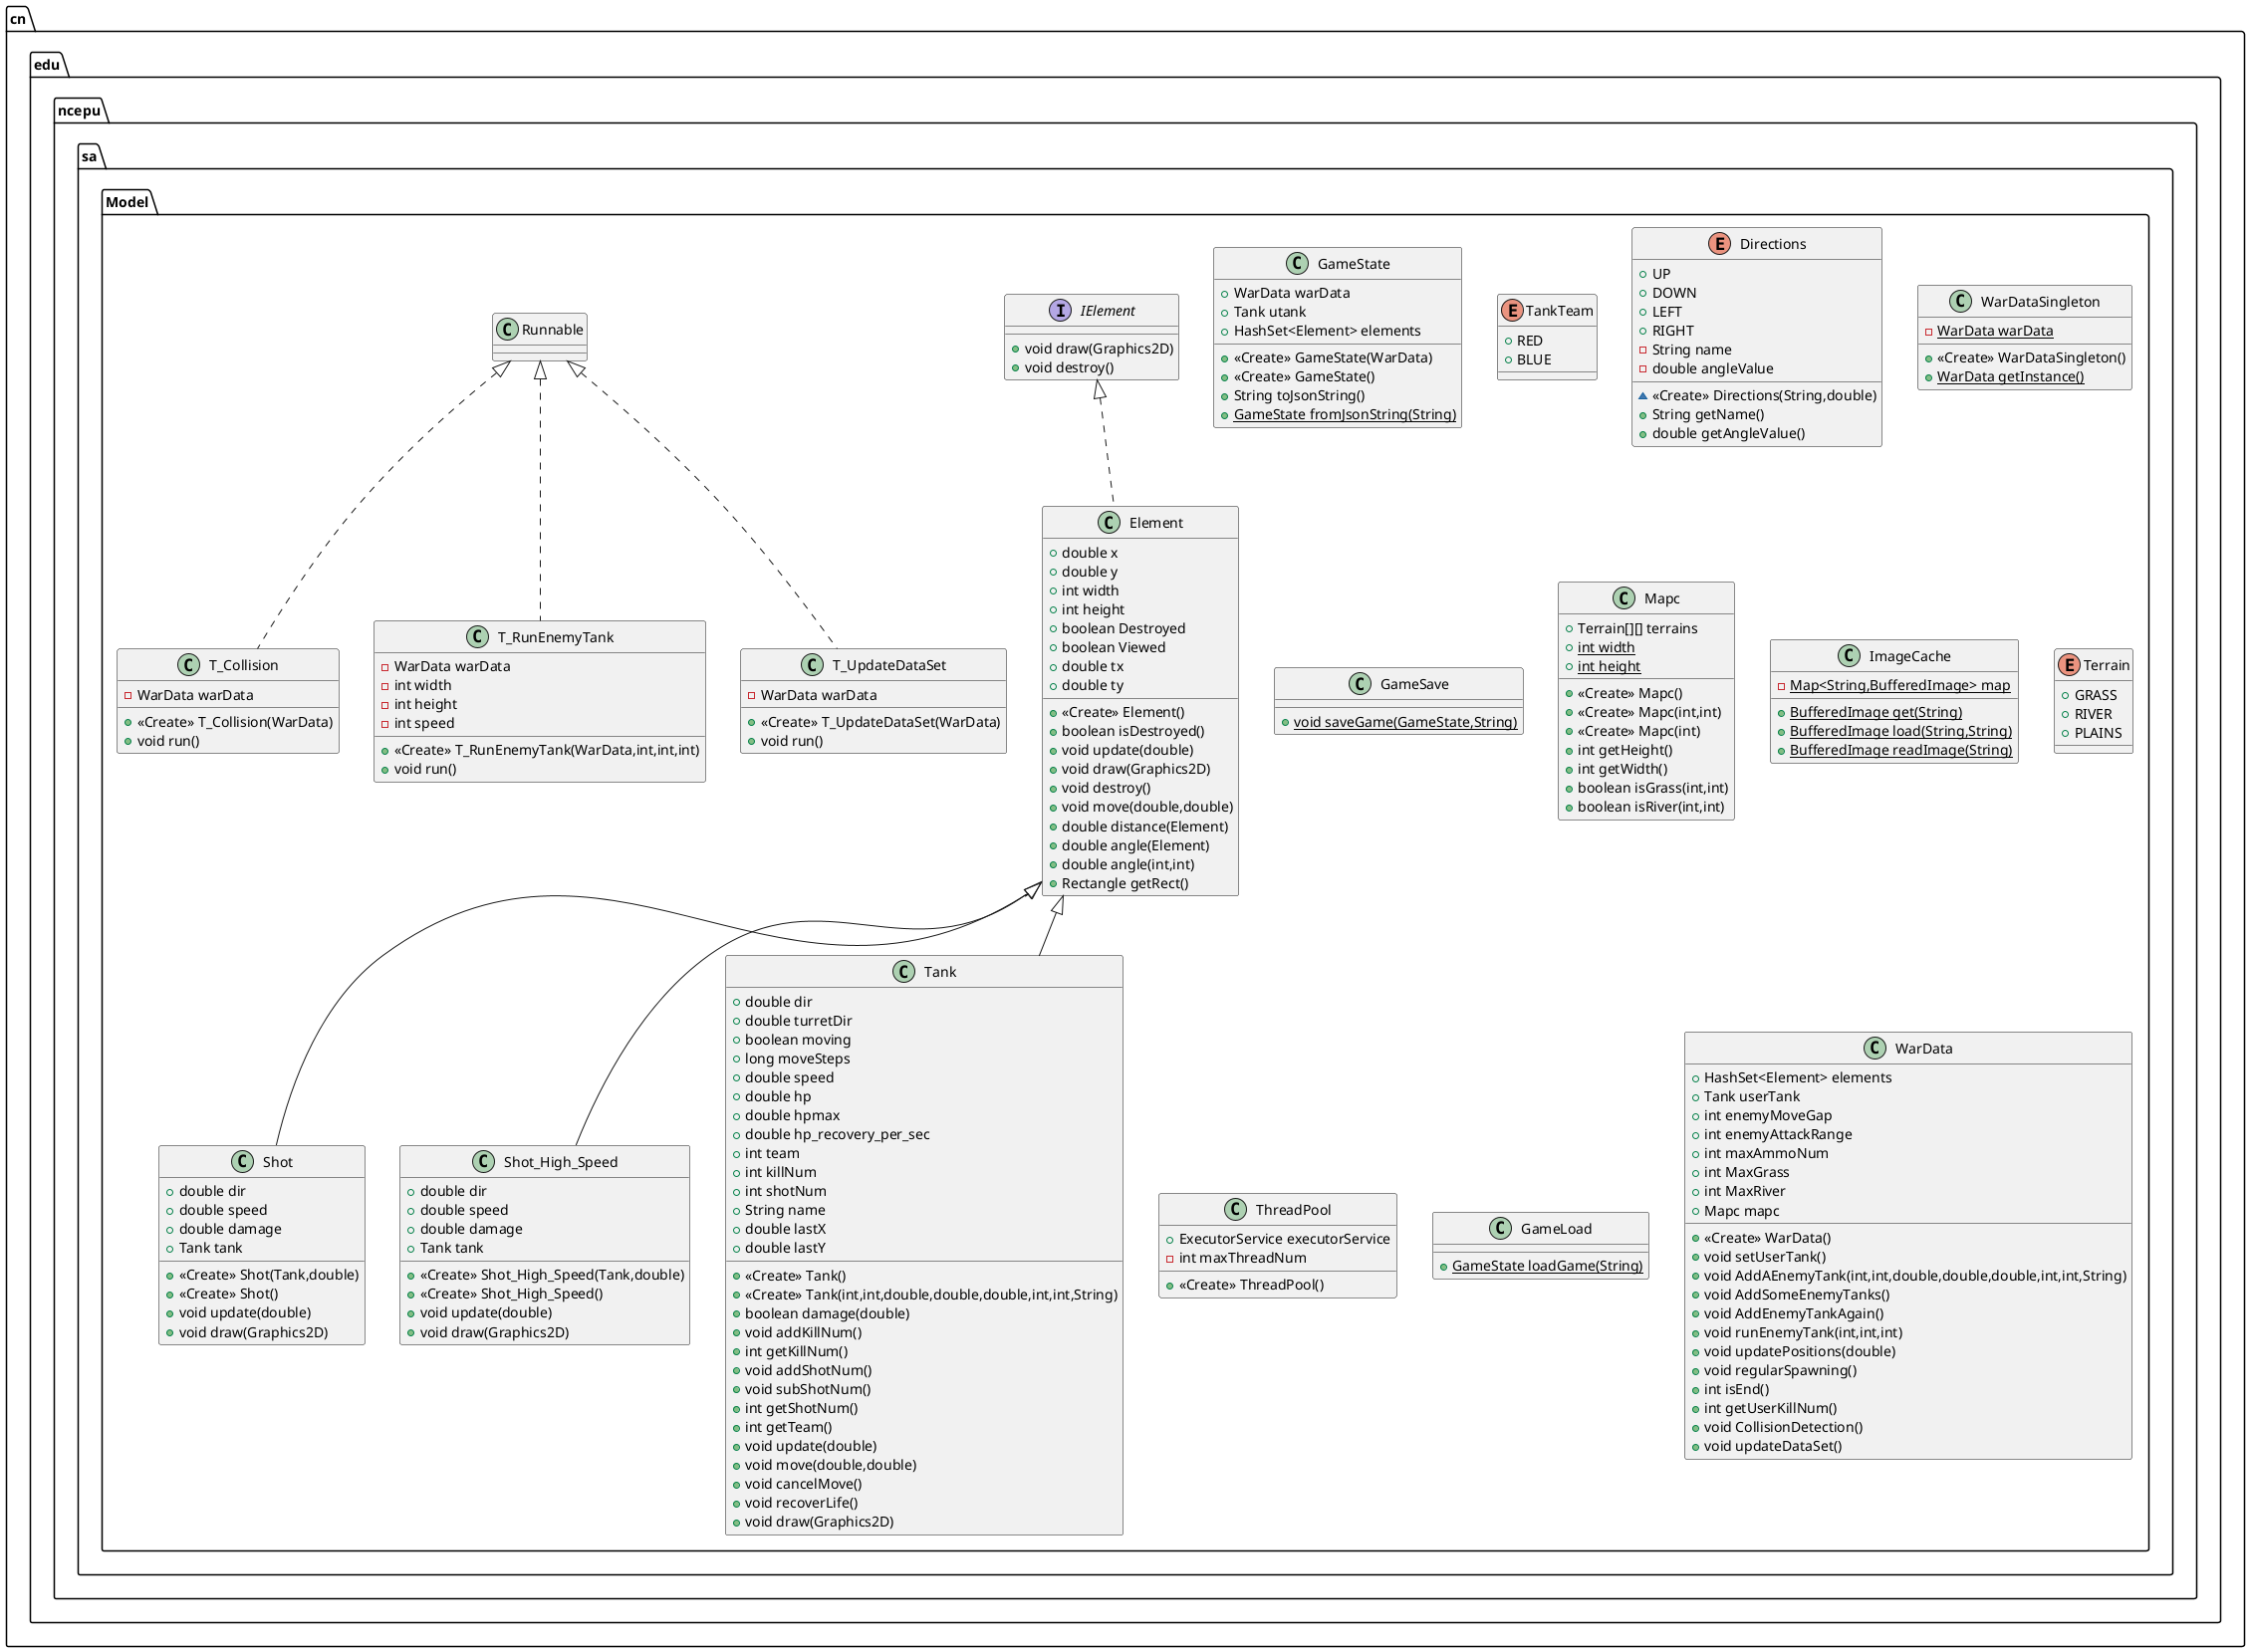 @startuml
class cn.edu.ncepu.sa.Model.T_Collision {
- WarData warData
+ <<Create>> T_Collision(WarData)
+ void run()
}


class cn.edu.ncepu.sa.Model.T_RunEnemyTank {
- WarData warData
- int width
- int height
- int speed
+ <<Create>> T_RunEnemyTank(WarData,int,int,int)
+ void run()
}


class cn.edu.ncepu.sa.Model.GameState {
+ WarData warData
+ Tank utank
+ HashSet<Element> elements
+ <<Create>> GameState(WarData)
+ <<Create>> GameState()
+ String toJsonString()
+ {static} GameState fromJsonString(String)
}


class cn.edu.ncepu.sa.Model.Shot {
+ double dir
+ double speed
+ double damage
+ Tank tank
+ <<Create>> Shot(Tank,double)
+ <<Create>> Shot()
+ void update(double)
+ void draw(Graphics2D)
}


class cn.edu.ncepu.sa.Model.Shot_High_Speed {
+ double dir
+ double speed
+ double damage
+ Tank tank
+ <<Create>> Shot_High_Speed(Tank,double)
+ <<Create>> Shot_High_Speed()
+ void update(double)
+ void draw(Graphics2D)
}


enum cn.edu.ncepu.sa.Model.TankTeam {
+  RED
+  BLUE
}

enum cn.edu.ncepu.sa.Model.Directions {
+  UP
+  DOWN
+  LEFT
+  RIGHT
- String name
- double angleValue
~ <<Create>> Directions(String,double)
+ String getName()
+ double getAngleValue()
}


class cn.edu.ncepu.sa.Model.Tank {
+ double dir
+ double turretDir
+ boolean moving
+ long moveSteps
+ double speed
+ double hp
+ double hpmax
+ double hp_recovery_per_sec
+ int team
+ int killNum
+ int shotNum
+ String name
+ double lastX
+ double lastY
+ <<Create>> Tank()
+ <<Create>> Tank(int,int,double,double,double,int,int,String)
+ boolean damage(double)
+ void addKillNum()
+ int getKillNum()
+ void addShotNum()
+ void subShotNum()
+ int getShotNum()
+ int getTeam()
+ void update(double)
+ void move(double,double)
+ void cancelMove()
+ void recoverLife()
+ void draw(Graphics2D)
}


class cn.edu.ncepu.sa.Model.WarDataSingleton {
- {static} WarData warData
+ <<Create>> WarDataSingleton()
+ {static} WarData getInstance()
}


class cn.edu.ncepu.sa.Model.GameSave {
+ {static} void saveGame(GameState,String)
}

interface cn.edu.ncepu.sa.Model.IElement {
+ void draw(Graphics2D)
+ void destroy()
}

class cn.edu.ncepu.sa.Model.Mapc {
+ Terrain[][] terrains
+ {static} int width
+ {static} int height
+ <<Create>> Mapc()
+ <<Create>> Mapc(int,int)
+ <<Create>> Mapc(int)
+ int getHeight()
+ int getWidth()
+ boolean isGrass(int,int)
+ boolean isRiver(int,int)
}


class cn.edu.ncepu.sa.Model.Element {
+ double x
+ double y
+ int width
+ int height
+ boolean Destroyed
+ boolean Viewed
+ double tx
+ double ty
+ <<Create>> Element()
+ boolean isDestroyed()
+ void update(double)
+ void draw(Graphics2D)
+ void destroy()
+ void move(double,double)
+ double distance(Element)
+ double angle(Element)
+ double angle(int,int)
+ Rectangle getRect()
}


class cn.edu.ncepu.sa.Model.ImageCache {
- {static} Map<String,BufferedImage> map
+ {static} BufferedImage get(String)
+ {static} BufferedImage load(String,String)
+ {static} BufferedImage readImage(String)
}


enum cn.edu.ncepu.sa.Model.Terrain {
+  GRASS
+  RIVER
+  PLAINS
}

class cn.edu.ncepu.sa.Model.ThreadPool {
+ ExecutorService executorService
- int maxThreadNum
+ <<Create>> ThreadPool()
}


class cn.edu.ncepu.sa.Model.GameLoad {
+ {static} GameState loadGame(String)
}

class cn.edu.ncepu.sa.Model.WarData {
+ HashSet<Element> elements
+ Tank userTank
+ int enemyMoveGap
+ int enemyAttackRange
+ int maxAmmoNum
+ int MaxGrass
+ int MaxRiver
+ Mapc mapc
+ <<Create>> WarData()
+ void setUserTank()
+ void AddAEnemyTank(int,int,double,double,double,int,int,String)
+ void AddSomeEnemyTanks()
+ void AddEnemyTankAgain()
+ void runEnemyTank(int,int,int)
+ void updatePositions(double)
+ void regularSpawning()
+ int isEnd()
+ int getUserKillNum()
+ void CollisionDetection()
+ void updateDataSet()
}


class cn.edu.ncepu.sa.Model.T_UpdateDataSet {
- WarData warData
+ <<Create>> T_UpdateDataSet(WarData)
+ void run()
}




cn.edu.ncepu.sa.Model.Runnable <|.. cn.edu.ncepu.sa.Model.T_Collision
cn.edu.ncepu.sa.Model.Runnable <|.. cn.edu.ncepu.sa.Model.T_RunEnemyTank
cn.edu.ncepu.sa.Model.Element <|-- cn.edu.ncepu.sa.Model.Shot
cn.edu.ncepu.sa.Model.Element <|-- cn.edu.ncepu.sa.Model.Shot_High_Speed
cn.edu.ncepu.sa.Model.Element <|-- cn.edu.ncepu.sa.Model.Tank
cn.edu.ncepu.sa.Model.IElement <|.. cn.edu.ncepu.sa.Model.Element
cn.edu.ncepu.sa.Model.Runnable <|.. cn.edu.ncepu.sa.Model.T_UpdateDataSet
@enduml
